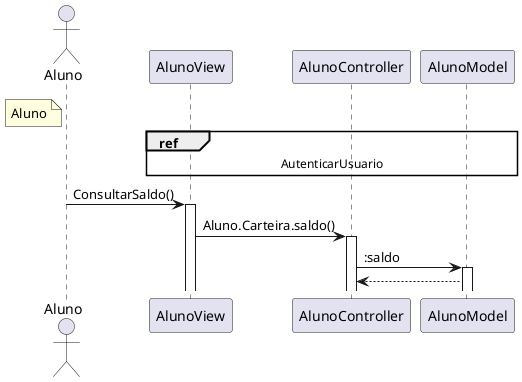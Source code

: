 @startuml Aluno


actor "Aluno" as Aluno
note left of Aluno #LightYellow
Aluno
end note

participant "AlunoView" as AlunoView
participant "AlunoController" as AlunoController
participant "AlunoModel" as AlunoModel

ref over AlunoView, AlunoController, AlunoModel : AutenticarUsuario
Aluno -> AlunoView : ConsultarSaldo()
activate AlunoView
AlunoView ->  AlunoController : Aluno.Carteira.saldo()
activate AlunoController
AlunoController -> AlunoModel : :saldo
activate AlunoModel
AlunoModel --> AlunoController



' --> Sincrono 
' -->> Assincrono
' <-- Retorno Sincrono
' <<-- Retorno Assíncrono

@enduml